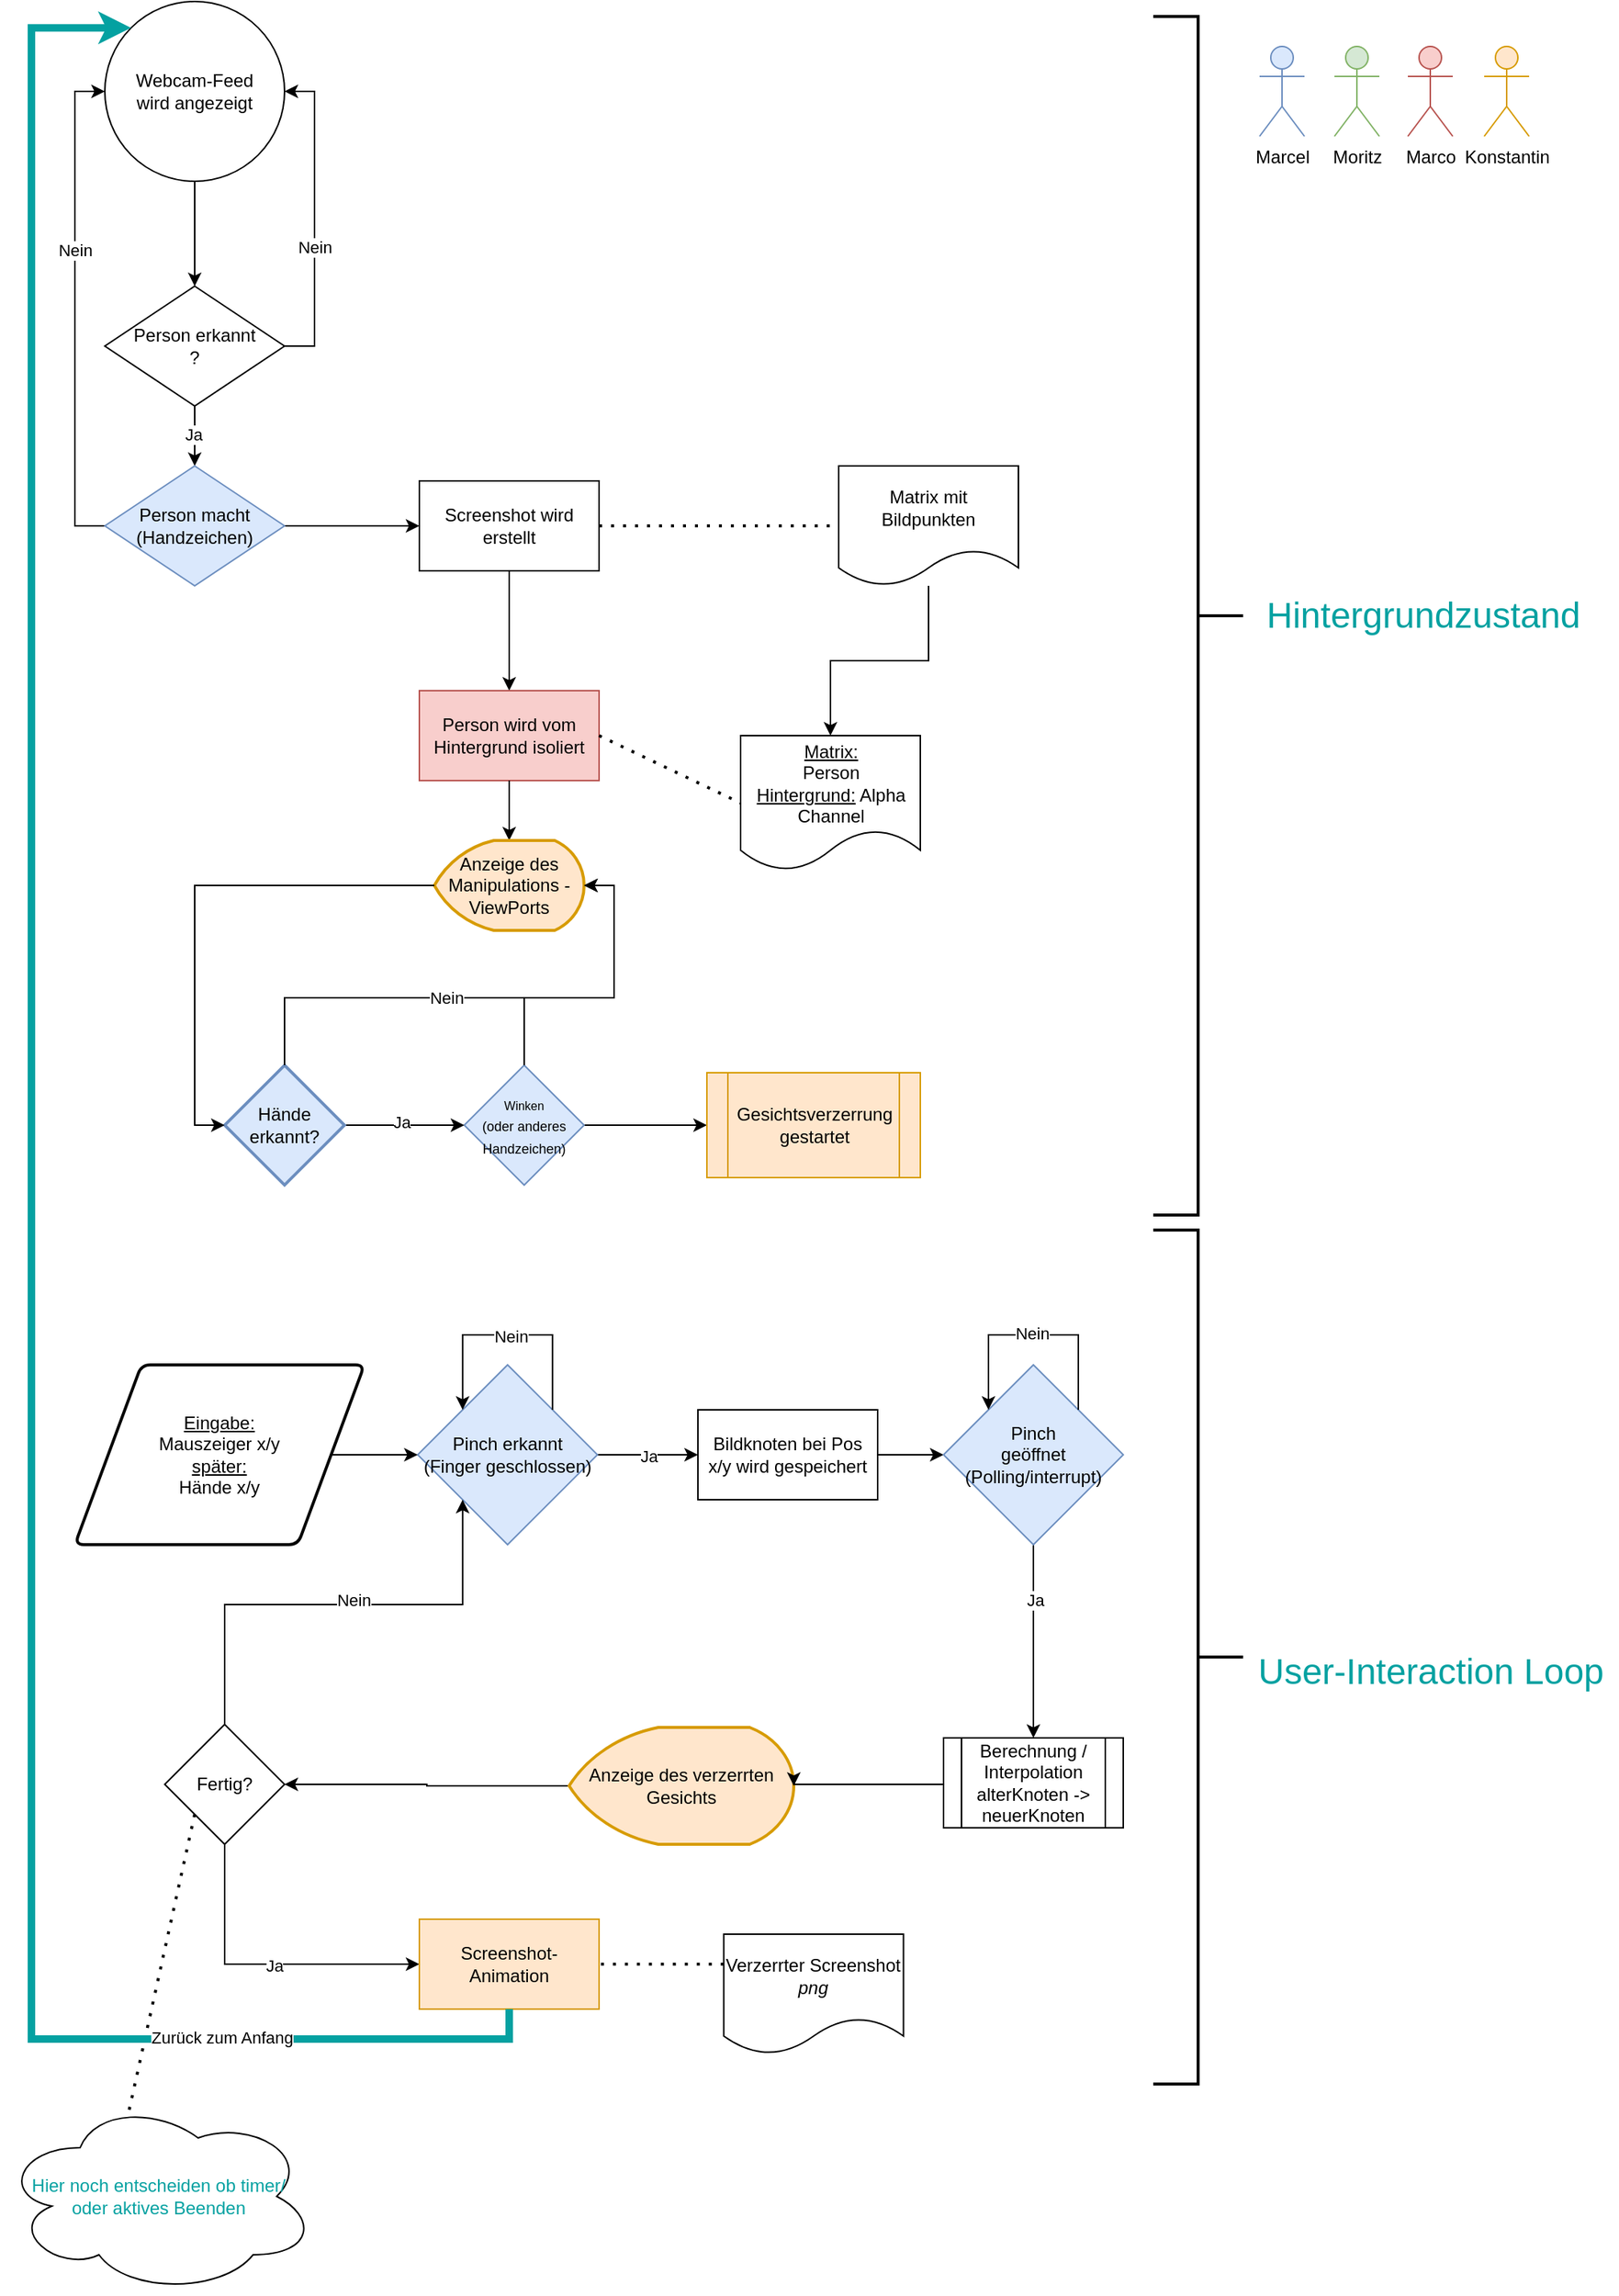 <mxfile version="24.2.3" type="github">
  <diagram name="Seite-1" id="0rNnAv-LZ8nm6S9U8uO2">
    <mxGraphModel dx="1195" dy="615" grid="1" gridSize="10" guides="1" tooltips="1" connect="1" arrows="1" fold="1" page="1" pageScale="1" pageWidth="1169" pageHeight="1654" math="0" shadow="0">
      <root>
        <mxCell id="0" />
        <mxCell id="1" parent="0" />
        <mxCell id="sKs8_Zy8irF9QauRKLZt-22" style="edgeStyle=orthogonalEdgeStyle;rounded=0;orthogonalLoop=1;jettySize=auto;html=1;exitX=0.5;exitY=1;exitDx=0;exitDy=0;entryX=0.5;entryY=0;entryDx=0;entryDy=0;" parent="1" source="vnq03bz3jPPLvqrseogL-2" target="vnq03bz3jPPLvqrseogL-5" edge="1">
          <mxGeometry relative="1" as="geometry" />
        </mxCell>
        <mxCell id="vnq03bz3jPPLvqrseogL-2" value="Webcam-Feed&lt;div&gt;wird angezeigt&lt;/div&gt;" style="ellipse;whiteSpace=wrap;html=1;aspect=fixed;" parent="1" vertex="1">
          <mxGeometry x="69" width="120" height="120" as="geometry" />
        </mxCell>
        <mxCell id="vnq03bz3jPPLvqrseogL-6" style="edgeStyle=orthogonalEdgeStyle;rounded=0;orthogonalLoop=1;jettySize=auto;html=1;exitX=1;exitY=0.5;exitDx=0;exitDy=0;entryX=1;entryY=0.5;entryDx=0;entryDy=0;" parent="1" source="vnq03bz3jPPLvqrseogL-5" target="vnq03bz3jPPLvqrseogL-2" edge="1">
          <mxGeometry relative="1" as="geometry" />
        </mxCell>
        <mxCell id="vnq03bz3jPPLvqrseogL-7" value="Nein" style="edgeLabel;html=1;align=center;verticalAlign=middle;resizable=0;points=[];" parent="vnq03bz3jPPLvqrseogL-6" vertex="1" connectable="0">
          <mxGeometry x="-0.175" relative="1" as="geometry">
            <mxPoint as="offset" />
          </mxGeometry>
        </mxCell>
        <mxCell id="sKs8_Zy8irF9QauRKLZt-3" style="edgeStyle=orthogonalEdgeStyle;rounded=0;orthogonalLoop=1;jettySize=auto;html=1;exitX=0.5;exitY=1;exitDx=0;exitDy=0;entryX=0.5;entryY=0;entryDx=0;entryDy=0;" parent="1" source="vnq03bz3jPPLvqrseogL-5" target="sKs8_Zy8irF9QauRKLZt-2" edge="1">
          <mxGeometry relative="1" as="geometry" />
        </mxCell>
        <mxCell id="sKs8_Zy8irF9QauRKLZt-4" value="Ja" style="edgeLabel;html=1;align=center;verticalAlign=middle;resizable=0;points=[];" parent="sKs8_Zy8irF9QauRKLZt-3" connectable="0" vertex="1">
          <mxGeometry x="-0.067" y="-1" relative="1" as="geometry">
            <mxPoint as="offset" />
          </mxGeometry>
        </mxCell>
        <mxCell id="vnq03bz3jPPLvqrseogL-5" value="Person erkannt&lt;div&gt;?&lt;/div&gt;" style="rhombus;whiteSpace=wrap;html=1;" parent="1" vertex="1">
          <mxGeometry x="69" y="190" width="120" height="80" as="geometry" />
        </mxCell>
        <mxCell id="sKs8_Zy8irF9QauRKLZt-5" style="edgeStyle=orthogonalEdgeStyle;rounded=0;orthogonalLoop=1;jettySize=auto;html=1;exitX=0;exitY=0.5;exitDx=0;exitDy=0;entryX=0;entryY=0.5;entryDx=0;entryDy=0;" parent="1" source="sKs8_Zy8irF9QauRKLZt-2" target="vnq03bz3jPPLvqrseogL-2" edge="1">
          <mxGeometry relative="1" as="geometry" />
        </mxCell>
        <mxCell id="sKs8_Zy8irF9QauRKLZt-6" value="Nein" style="edgeLabel;html=1;align=center;verticalAlign=middle;resizable=0;points=[];" parent="sKs8_Zy8irF9QauRKLZt-5" connectable="0" vertex="1">
          <mxGeometry x="-0.03" relative="1" as="geometry">
            <mxPoint y="-44" as="offset" />
          </mxGeometry>
        </mxCell>
        <mxCell id="sKs8_Zy8irF9QauRKLZt-8" style="edgeStyle=orthogonalEdgeStyle;rounded=0;orthogonalLoop=1;jettySize=auto;html=1;exitX=1;exitY=0.5;exitDx=0;exitDy=0;entryX=0;entryY=0.5;entryDx=0;entryDy=0;" parent="1" source="sKs8_Zy8irF9QauRKLZt-2" target="sKs8_Zy8irF9QauRKLZt-7" edge="1">
          <mxGeometry relative="1" as="geometry" />
        </mxCell>
        <mxCell id="sKs8_Zy8irF9QauRKLZt-2" value="Person macht (Handzeichen)" style="rhombus;whiteSpace=wrap;html=1;fillColor=#dae8fc;strokeColor=#6c8ebf;" parent="1" vertex="1">
          <mxGeometry x="69" y="310" width="120" height="80" as="geometry" />
        </mxCell>
        <mxCell id="sKs8_Zy8irF9QauRKLZt-13" value="" style="edgeStyle=orthogonalEdgeStyle;rounded=0;orthogonalLoop=1;jettySize=auto;html=1;" parent="1" source="sKs8_Zy8irF9QauRKLZt-7" target="sKs8_Zy8irF9QauRKLZt-12" edge="1">
          <mxGeometry relative="1" as="geometry" />
        </mxCell>
        <mxCell id="sKs8_Zy8irF9QauRKLZt-7" value="Screenshot wird erstellt" style="rounded=0;whiteSpace=wrap;html=1;" parent="1" vertex="1">
          <mxGeometry x="279" y="320" width="120" height="60" as="geometry" />
        </mxCell>
        <mxCell id="sKs8_Zy8irF9QauRKLZt-15" style="edgeStyle=orthogonalEdgeStyle;rounded=0;orthogonalLoop=1;jettySize=auto;html=1;" parent="1" source="sKs8_Zy8irF9QauRKLZt-9" target="sKs8_Zy8irF9QauRKLZt-14" edge="1">
          <mxGeometry relative="1" as="geometry" />
        </mxCell>
        <mxCell id="sKs8_Zy8irF9QauRKLZt-9" value="Matrix mit Bildpunkten" style="shape=document;whiteSpace=wrap;html=1;boundedLbl=1;" parent="1" vertex="1">
          <mxGeometry x="559" y="310" width="120" height="80" as="geometry" />
        </mxCell>
        <mxCell id="sKs8_Zy8irF9QauRKLZt-11" value="" style="endArrow=none;dashed=1;html=1;dashPattern=1 3;strokeWidth=2;rounded=0;exitX=1;exitY=0.5;exitDx=0;exitDy=0;entryX=0;entryY=0.5;entryDx=0;entryDy=0;" parent="1" source="sKs8_Zy8irF9QauRKLZt-7" target="sKs8_Zy8irF9QauRKLZt-9" edge="1">
          <mxGeometry width="50" height="50" relative="1" as="geometry">
            <mxPoint x="399" y="390" as="sourcePoint" />
            <mxPoint x="519" y="350" as="targetPoint" />
          </mxGeometry>
        </mxCell>
        <mxCell id="sKs8_Zy8irF9QauRKLZt-12" value="Person wird vom Hintergrund isoliert" style="rounded=0;whiteSpace=wrap;html=1;fillColor=#f8cecc;strokeColor=#b85450;" parent="1" vertex="1">
          <mxGeometry x="279" y="460" width="120" height="60" as="geometry" />
        </mxCell>
        <mxCell id="sKs8_Zy8irF9QauRKLZt-14" value="&lt;u&gt;Matrix:&lt;/u&gt;&lt;br&gt;Person&lt;br&gt;&lt;u&gt;Hintergrund:&lt;/u&gt; Alpha Channel" style="shape=document;whiteSpace=wrap;html=1;boundedLbl=1;" parent="1" vertex="1">
          <mxGeometry x="493.5" y="490" width="120" height="90" as="geometry" />
        </mxCell>
        <mxCell id="sKs8_Zy8irF9QauRKLZt-16" value="" style="endArrow=none;dashed=1;html=1;dashPattern=1 3;strokeWidth=2;rounded=0;exitX=1;exitY=0.5;exitDx=0;exitDy=0;entryX=0;entryY=0.5;entryDx=0;entryDy=0;" parent="1" source="sKs8_Zy8irF9QauRKLZt-12" target="sKs8_Zy8irF9QauRKLZt-14" edge="1">
          <mxGeometry width="50" height="50" relative="1" as="geometry">
            <mxPoint x="399" y="459.17" as="sourcePoint" />
            <mxPoint x="559" y="459.17" as="targetPoint" />
          </mxGeometry>
        </mxCell>
        <mxCell id="sKs8_Zy8irF9QauRKLZt-18" value="" style="endArrow=classic;html=1;rounded=0;exitX=0.5;exitY=1;exitDx=0;exitDy=0;entryX=0.5;entryY=0;entryDx=0;entryDy=0;" parent="1" source="sKs8_Zy8irF9QauRKLZt-12" edge="1">
          <mxGeometry width="50" height="50" relative="1" as="geometry">
            <mxPoint x="399" y="560" as="sourcePoint" />
            <mxPoint x="339" y="560" as="targetPoint" />
          </mxGeometry>
        </mxCell>
        <mxCell id="sKs8_Zy8irF9QauRKLZt-21" value="Anzeige des Manipulations - ViewPorts" style="strokeWidth=2;html=1;shape=mxgraph.flowchart.display;whiteSpace=wrap;fillColor=#ffe6cc;strokeColor=#d79b00;" parent="1" vertex="1">
          <mxGeometry x="289" y="560" width="100" height="60" as="geometry" />
        </mxCell>
        <mxCell id="b5AtYXut7EkMcKQ-zbWJ-2" style="edgeStyle=orthogonalEdgeStyle;rounded=0;orthogonalLoop=1;jettySize=auto;html=1;exitX=1;exitY=0.5;exitDx=0;exitDy=0;entryX=0;entryY=0.5;entryDx=0;entryDy=0;" parent="1" source="iQTxWNrrPPeyvD-cywjf-3" target="b5AtYXut7EkMcKQ-zbWJ-1" edge="1">
          <mxGeometry relative="1" as="geometry" />
        </mxCell>
        <mxCell id="iQTxWNrrPPeyvD-cywjf-3" value="&lt;font style=&quot;font-size: 8px;&quot;&gt;Winken&lt;/font&gt;&lt;div&gt;&lt;font style=&quot;font-size: 9px;&quot;&gt;(oder anderes Handzeichen)&lt;/font&gt;&lt;/div&gt;" style="rhombus;whiteSpace=wrap;html=1;fillColor=#dae8fc;strokeColor=#6c8ebf;" parent="1" vertex="1">
          <mxGeometry x="309" y="710" width="80" height="80" as="geometry" />
        </mxCell>
        <mxCell id="xqLiQh0pHoMnN5wRpcwc-6" style="edgeStyle=orthogonalEdgeStyle;rounded=0;orthogonalLoop=1;jettySize=auto;html=1;exitX=1;exitY=0.5;exitDx=0;exitDy=0;exitPerimeter=0;entryX=0;entryY=0.5;entryDx=0;entryDy=0;" parent="1" source="xqLiQh0pHoMnN5wRpcwc-4" target="iQTxWNrrPPeyvD-cywjf-3" edge="1">
          <mxGeometry relative="1" as="geometry" />
        </mxCell>
        <mxCell id="xqLiQh0pHoMnN5wRpcwc-11" value="Ja" style="edgeLabel;html=1;align=center;verticalAlign=middle;resizable=0;points=[];" parent="xqLiQh0pHoMnN5wRpcwc-6" connectable="0" vertex="1">
          <mxGeometry x="-0.05" y="2" relative="1" as="geometry">
            <mxPoint as="offset" />
          </mxGeometry>
        </mxCell>
        <mxCell id="xqLiQh0pHoMnN5wRpcwc-4" value="Hände&lt;div&gt;erkannt?&lt;/div&gt;" style="strokeWidth=2;html=1;shape=mxgraph.flowchart.decision;whiteSpace=wrap;fillColor=#dae8fc;strokeColor=#6c8ebf;" parent="1" vertex="1">
          <mxGeometry x="149" y="710" width="80" height="80" as="geometry" />
        </mxCell>
        <mxCell id="xqLiQh0pHoMnN5wRpcwc-5" style="edgeStyle=orthogonalEdgeStyle;rounded=0;orthogonalLoop=1;jettySize=auto;html=1;exitX=0;exitY=0.5;exitDx=0;exitDy=0;exitPerimeter=0;entryX=0;entryY=0.5;entryDx=0;entryDy=0;entryPerimeter=0;" parent="1" source="sKs8_Zy8irF9QauRKLZt-21" target="xqLiQh0pHoMnN5wRpcwc-4" edge="1">
          <mxGeometry relative="1" as="geometry" />
        </mxCell>
        <mxCell id="xqLiQh0pHoMnN5wRpcwc-7" style="edgeStyle=orthogonalEdgeStyle;rounded=0;orthogonalLoop=1;jettySize=auto;html=1;exitX=0.5;exitY=0;exitDx=0;exitDy=0;exitPerimeter=0;entryX=1;entryY=0.5;entryDx=0;entryDy=0;entryPerimeter=0;" parent="1" source="xqLiQh0pHoMnN5wRpcwc-4" target="sKs8_Zy8irF9QauRKLZt-21" edge="1">
          <mxGeometry relative="1" as="geometry" />
        </mxCell>
        <mxCell id="xqLiQh0pHoMnN5wRpcwc-8" value="Nein" style="edgeLabel;html=1;align=center;verticalAlign=middle;resizable=0;points=[];" parent="xqLiQh0pHoMnN5wRpcwc-7" connectable="0" vertex="1">
          <mxGeometry x="-0.15" relative="1" as="geometry">
            <mxPoint as="offset" />
          </mxGeometry>
        </mxCell>
        <mxCell id="xqLiQh0pHoMnN5wRpcwc-10" style="edgeStyle=orthogonalEdgeStyle;rounded=0;orthogonalLoop=1;jettySize=auto;html=1;exitX=0.5;exitY=0;exitDx=0;exitDy=0;entryX=1;entryY=0.5;entryDx=0;entryDy=0;entryPerimeter=0;" parent="1" source="iQTxWNrrPPeyvD-cywjf-3" target="sKs8_Zy8irF9QauRKLZt-21" edge="1">
          <mxGeometry relative="1" as="geometry" />
        </mxCell>
        <mxCell id="xqLiQh0pHoMnN5wRpcwc-12" value="&lt;u&gt;Eingabe:&lt;br&gt;&lt;/u&gt;&lt;div&gt;Mauszeiger x/y&lt;/div&gt;&lt;div&gt;&lt;u&gt;später:&lt;/u&gt;&lt;/div&gt;&lt;div&gt;Hände x/y&lt;/div&gt;" style="shape=parallelogram;html=1;strokeWidth=2;perimeter=parallelogramPerimeter;whiteSpace=wrap;rounded=1;arcSize=12;size=0.23;" parent="1" vertex="1">
          <mxGeometry x="49" y="910" width="193.33" height="120" as="geometry" />
        </mxCell>
        <mxCell id="b5AtYXut7EkMcKQ-zbWJ-1" value="Gesichtsverzerrung&lt;div&gt;gestartet&lt;/div&gt;" style="shape=process;whiteSpace=wrap;html=1;backgroundOutline=1;fillColor=#ffe6cc;strokeColor=#d79b00;" parent="1" vertex="1">
          <mxGeometry x="471" y="715" width="142.5" height="70" as="geometry" />
        </mxCell>
        <mxCell id="iVIaXmmJ1rTPQKhIoZ1O-6" style="edgeStyle=orthogonalEdgeStyle;rounded=0;orthogonalLoop=1;jettySize=auto;html=1;exitX=1;exitY=0.5;exitDx=0;exitDy=0;entryX=0;entryY=0.5;entryDx=0;entryDy=0;" parent="1" source="b5AtYXut7EkMcKQ-zbWJ-3" target="iVIaXmmJ1rTPQKhIoZ1O-8" edge="1">
          <mxGeometry relative="1" as="geometry">
            <mxPoint x="449" y="990" as="targetPoint" />
          </mxGeometry>
        </mxCell>
        <mxCell id="iVIaXmmJ1rTPQKhIoZ1O-7" value="Ja" style="edgeLabel;html=1;align=center;verticalAlign=middle;resizable=0;points=[];" parent="iVIaXmmJ1rTPQKhIoZ1O-6" connectable="0" vertex="1">
          <mxGeometry x="0.006" relative="1" as="geometry">
            <mxPoint y="1" as="offset" />
          </mxGeometry>
        </mxCell>
        <mxCell id="b5AtYXut7EkMcKQ-zbWJ-3" value="Pinch erkannt&lt;div&gt;(Finger geschlossen)&lt;/div&gt;" style="rhombus;whiteSpace=wrap;html=1;fillColor=#dae8fc;strokeColor=#6c8ebf;" parent="1" vertex="1">
          <mxGeometry x="277.9" y="910" width="120" height="120" as="geometry" />
        </mxCell>
        <mxCell id="iVIaXmmJ1rTPQKhIoZ1O-1" style="edgeStyle=orthogonalEdgeStyle;rounded=0;orthogonalLoop=1;jettySize=auto;html=1;exitX=1;exitY=0.5;exitDx=0;exitDy=0;" parent="1" source="xqLiQh0pHoMnN5wRpcwc-12" edge="1">
          <mxGeometry relative="1" as="geometry">
            <mxPoint x="277.9" y="970" as="targetPoint" />
            <mxPoint x="148.997" y="970" as="sourcePoint" />
          </mxGeometry>
        </mxCell>
        <mxCell id="iVIaXmmJ1rTPQKhIoZ1O-3" style="edgeStyle=orthogonalEdgeStyle;rounded=0;orthogonalLoop=1;jettySize=auto;html=1;exitX=1;exitY=0;exitDx=0;exitDy=0;entryX=0;entryY=0;entryDx=0;entryDy=0;" parent="1" source="b5AtYXut7EkMcKQ-zbWJ-3" target="b5AtYXut7EkMcKQ-zbWJ-3" edge="1">
          <mxGeometry relative="1" as="geometry">
            <Array as="points">
              <mxPoint x="367.9" y="890" />
              <mxPoint x="307.9" y="890" />
            </Array>
          </mxGeometry>
        </mxCell>
        <mxCell id="iVIaXmmJ1rTPQKhIoZ1O-5" value="Nein" style="edgeLabel;html=1;align=center;verticalAlign=middle;resizable=0;points=[];" parent="iVIaXmmJ1rTPQKhIoZ1O-3" connectable="0" vertex="1">
          <mxGeometry x="-0.025" y="1" relative="1" as="geometry">
            <mxPoint as="offset" />
          </mxGeometry>
        </mxCell>
        <mxCell id="iVIaXmmJ1rTPQKhIoZ1O-10" style="edgeStyle=orthogonalEdgeStyle;rounded=0;orthogonalLoop=1;jettySize=auto;html=1;exitX=1;exitY=0.5;exitDx=0;exitDy=0;entryX=0;entryY=0.5;entryDx=0;entryDy=0;" parent="1" source="iVIaXmmJ1rTPQKhIoZ1O-8" target="iVIaXmmJ1rTPQKhIoZ1O-9" edge="1">
          <mxGeometry relative="1" as="geometry" />
        </mxCell>
        <mxCell id="iVIaXmmJ1rTPQKhIoZ1O-8" value="Bildknoten bei Pos x/y wird gespeichert" style="rounded=0;whiteSpace=wrap;html=1;" parent="1" vertex="1">
          <mxGeometry x="465" y="940" width="120" height="60" as="geometry" />
        </mxCell>
        <mxCell id="iVIaXmmJ1rTPQKhIoZ1O-15" style="edgeStyle=orthogonalEdgeStyle;rounded=0;orthogonalLoop=1;jettySize=auto;html=1;exitX=0.5;exitY=1;exitDx=0;exitDy=0;entryX=0.5;entryY=0;entryDx=0;entryDy=0;" parent="1" source="iVIaXmmJ1rTPQKhIoZ1O-9" target="iVIaXmmJ1rTPQKhIoZ1O-13" edge="1">
          <mxGeometry relative="1" as="geometry" />
        </mxCell>
        <mxCell id="iVIaXmmJ1rTPQKhIoZ1O-16" value="Ja" style="edgeLabel;html=1;align=center;verticalAlign=middle;resizable=0;points=[];" parent="iVIaXmmJ1rTPQKhIoZ1O-15" connectable="0" vertex="1">
          <mxGeometry x="-0.436" y="2" relative="1" as="geometry">
            <mxPoint x="-1" as="offset" />
          </mxGeometry>
        </mxCell>
        <mxCell id="iVIaXmmJ1rTPQKhIoZ1O-9" value="Pinch&lt;div&gt;geöffnet&lt;/div&gt;&lt;div&gt;(Polling/interrupt)&lt;/div&gt;" style="rhombus;whiteSpace=wrap;html=1;fillColor=#dae8fc;strokeColor=#6c8ebf;" parent="1" vertex="1">
          <mxGeometry x="629" y="910" width="120" height="120" as="geometry" />
        </mxCell>
        <mxCell id="iVIaXmmJ1rTPQKhIoZ1O-11" style="edgeStyle=orthogonalEdgeStyle;rounded=0;orthogonalLoop=1;jettySize=auto;html=1;exitX=1;exitY=0;exitDx=0;exitDy=0;entryX=0;entryY=0;entryDx=0;entryDy=0;" parent="1" source="iVIaXmmJ1rTPQKhIoZ1O-9" target="iVIaXmmJ1rTPQKhIoZ1O-9" edge="1">
          <mxGeometry relative="1" as="geometry">
            <Array as="points">
              <mxPoint x="719" y="890" />
              <mxPoint x="659" y="890" />
            </Array>
          </mxGeometry>
        </mxCell>
        <mxCell id="iVIaXmmJ1rTPQKhIoZ1O-12" value="Nein" style="edgeLabel;html=1;align=center;verticalAlign=middle;resizable=0;points=[];" parent="iVIaXmmJ1rTPQKhIoZ1O-11" connectable="0" vertex="1">
          <mxGeometry x="0.012" y="-1" relative="1" as="geometry">
            <mxPoint as="offset" />
          </mxGeometry>
        </mxCell>
        <mxCell id="iVIaXmmJ1rTPQKhIoZ1O-13" value="Berechnung / Interpolation&lt;div&gt;alterKnoten -&amp;gt; neuerKnoten&lt;/div&gt;" style="shape=process;whiteSpace=wrap;html=1;backgroundOutline=1;" parent="1" vertex="1">
          <mxGeometry x="629" y="1159" width="120" height="60" as="geometry" />
        </mxCell>
        <mxCell id="F2SQ-D9NaZd_eeE__i-m-14" style="edgeStyle=orthogonalEdgeStyle;rounded=0;orthogonalLoop=1;jettySize=auto;html=1;exitX=0;exitY=0.5;exitDx=0;exitDy=0;exitPerimeter=0;entryX=1;entryY=0.5;entryDx=0;entryDy=0;" parent="1" source="iVIaXmmJ1rTPQKhIoZ1O-17" target="F2SQ-D9NaZd_eeE__i-m-11" edge="1">
          <mxGeometry relative="1" as="geometry" />
        </mxCell>
        <mxCell id="iVIaXmmJ1rTPQKhIoZ1O-17" value="Anzeige des verzerrten Gesichts" style="strokeWidth=2;html=1;shape=mxgraph.flowchart.display;whiteSpace=wrap;fillColor=#ffe6cc;strokeColor=#d79b00;" parent="1" vertex="1">
          <mxGeometry x="379" y="1152" width="150" height="78" as="geometry" />
        </mxCell>
        <mxCell id="iVIaXmmJ1rTPQKhIoZ1O-18" style="edgeStyle=orthogonalEdgeStyle;rounded=0;orthogonalLoop=1;jettySize=auto;html=1;exitX=0;exitY=0.5;exitDx=0;exitDy=0;entryX=1;entryY=0.5;entryDx=0;entryDy=0;entryPerimeter=0;" parent="1" source="iVIaXmmJ1rTPQKhIoZ1O-13" target="iVIaXmmJ1rTPQKhIoZ1O-17" edge="1">
          <mxGeometry relative="1" as="geometry">
            <Array as="points">
              <mxPoint x="629" y="1190" />
              <mxPoint x="529" y="1190" />
            </Array>
          </mxGeometry>
        </mxCell>
        <mxCell id="F2SQ-D9NaZd_eeE__i-m-1" value="" style="strokeWidth=2;html=1;shape=mxgraph.flowchart.annotation_2;align=left;labelPosition=right;pointerEvents=1;rotation=-180;" parent="1" vertex="1">
          <mxGeometry x="769" y="820" width="60" height="570" as="geometry" />
        </mxCell>
        <mxCell id="F2SQ-D9NaZd_eeE__i-m-2" value="&lt;font color=&quot;#04a1a1&quot; style=&quot;font-size: 24px;&quot;&gt;Hintergrundzustand&lt;/font&gt;" style="text;html=1;align=center;verticalAlign=middle;resizable=0;points=[];autosize=1;strokeColor=none;fillColor=none;" parent="1" vertex="1">
          <mxGeometry x="834" y="390" width="230" height="40" as="geometry" />
        </mxCell>
        <mxCell id="F2SQ-D9NaZd_eeE__i-m-5" value="" style="strokeWidth=2;html=1;shape=mxgraph.flowchart.annotation_2;align=left;labelPosition=right;pointerEvents=1;rotation=-180;" parent="1" vertex="1">
          <mxGeometry x="769" y="10" width="60" height="800" as="geometry" />
        </mxCell>
        <mxCell id="F2SQ-D9NaZd_eeE__i-m-6" value="&lt;font color=&quot;#04a1a1&quot; style=&quot;font-size: 24px;&quot;&gt;User-Interaction Loop&lt;/font&gt;" style="text;html=1;align=center;verticalAlign=middle;resizable=0;points=[];autosize=1;strokeColor=none;fillColor=none;" parent="1" vertex="1">
          <mxGeometry x="829" y="1095" width="250" height="40" as="geometry" />
        </mxCell>
        <mxCell id="F2SQ-D9NaZd_eeE__i-m-15" style="edgeStyle=orthogonalEdgeStyle;rounded=0;orthogonalLoop=1;jettySize=auto;html=1;exitX=0.5;exitY=0;exitDx=0;exitDy=0;entryX=0;entryY=1;entryDx=0;entryDy=0;" parent="1" source="F2SQ-D9NaZd_eeE__i-m-11" target="b5AtYXut7EkMcKQ-zbWJ-3" edge="1">
          <mxGeometry relative="1" as="geometry">
            <Array as="points">
              <mxPoint x="149" y="1070" />
              <mxPoint x="308" y="1070" />
            </Array>
          </mxGeometry>
        </mxCell>
        <mxCell id="F2SQ-D9NaZd_eeE__i-m-16" value="Nein" style="edgeLabel;html=1;align=center;verticalAlign=middle;resizable=0;points=[];" parent="F2SQ-D9NaZd_eeE__i-m-15" connectable="0" vertex="1">
          <mxGeometry x="0.07" y="3" relative="1" as="geometry">
            <mxPoint as="offset" />
          </mxGeometry>
        </mxCell>
        <mxCell id="F2SQ-D9NaZd_eeE__i-m-18" style="edgeStyle=orthogonalEdgeStyle;rounded=0;orthogonalLoop=1;jettySize=auto;html=1;exitX=0.5;exitY=1;exitDx=0;exitDy=0;entryX=0;entryY=0.5;entryDx=0;entryDy=0;" parent="1" source="F2SQ-D9NaZd_eeE__i-m-11" target="F2SQ-D9NaZd_eeE__i-m-20" edge="1">
          <mxGeometry relative="1" as="geometry">
            <mxPoint x="269" y="1310" as="targetPoint" />
          </mxGeometry>
        </mxCell>
        <mxCell id="F2SQ-D9NaZd_eeE__i-m-19" value="Ja" style="edgeLabel;html=1;align=center;verticalAlign=middle;resizable=0;points=[];" parent="F2SQ-D9NaZd_eeE__i-m-18" connectable="0" vertex="1">
          <mxGeometry x="0.076" y="-1" relative="1" as="geometry">
            <mxPoint as="offset" />
          </mxGeometry>
        </mxCell>
        <mxCell id="F2SQ-D9NaZd_eeE__i-m-11" value="Fertig?" style="rhombus;whiteSpace=wrap;html=1;" parent="1" vertex="1">
          <mxGeometry x="109" y="1150" width="80" height="80" as="geometry" />
        </mxCell>
        <mxCell id="F2SQ-D9NaZd_eeE__i-m-12" value="&lt;font color=&quot;#04a1a1&quot;&gt;Hier noch entscheiden ob timer/&lt;/font&gt;&lt;div&gt;&lt;font color=&quot;#04a1a1&quot;&gt;oder aktives Beenden&lt;/font&gt;&lt;/div&gt;" style="ellipse;shape=cloud;whiteSpace=wrap;html=1;" parent="1" vertex="1">
          <mxGeometry y="1400" width="210" height="130" as="geometry" />
        </mxCell>
        <mxCell id="F2SQ-D9NaZd_eeE__i-m-13" value="" style="endArrow=none;dashed=1;html=1;dashPattern=1 3;strokeWidth=2;rounded=0;entryX=0.4;entryY=0.1;entryDx=0;entryDy=0;entryPerimeter=0;exitX=0;exitY=1;exitDx=0;exitDy=0;" parent="1" source="F2SQ-D9NaZd_eeE__i-m-11" target="F2SQ-D9NaZd_eeE__i-m-12" edge="1">
          <mxGeometry width="50" height="50" relative="1" as="geometry">
            <mxPoint x="180" y="1210" as="sourcePoint" />
            <mxPoint x="239" y="1190" as="targetPoint" />
          </mxGeometry>
        </mxCell>
        <mxCell id="F2SQ-D9NaZd_eeE__i-m-20" value="Screenshot-Animation" style="rounded=0;whiteSpace=wrap;html=1;fillColor=#ffe6cc;strokeColor=#d79b00;" parent="1" vertex="1">
          <mxGeometry x="279" y="1280" width="120" height="60" as="geometry" />
        </mxCell>
        <mxCell id="F2SQ-D9NaZd_eeE__i-m-21" value="Verzerrter Screenshot&lt;div&gt;&lt;i&gt;png&lt;/i&gt;&lt;/div&gt;" style="shape=document;whiteSpace=wrap;html=1;boundedLbl=1;" parent="1" vertex="1">
          <mxGeometry x="482.25" y="1290" width="120" height="80" as="geometry" />
        </mxCell>
        <mxCell id="F2SQ-D9NaZd_eeE__i-m-22" value="" style="endArrow=none;dashed=1;html=1;dashPattern=1 3;strokeWidth=2;rounded=0;exitX=0;exitY=0.25;exitDx=0;exitDy=0;entryX=1;entryY=0.5;entryDx=0;entryDy=0;" parent="1" source="F2SQ-D9NaZd_eeE__i-m-21" target="F2SQ-D9NaZd_eeE__i-m-20" edge="1">
          <mxGeometry width="50" height="50" relative="1" as="geometry">
            <mxPoint x="499" y="1280" as="sourcePoint" />
            <mxPoint x="549" y="1230" as="targetPoint" />
          </mxGeometry>
        </mxCell>
        <mxCell id="F2SQ-D9NaZd_eeE__i-m-27" style="edgeStyle=orthogonalEdgeStyle;rounded=0;orthogonalLoop=1;jettySize=auto;html=1;exitX=0.5;exitY=1;exitDx=0;exitDy=0;entryX=0;entryY=0;entryDx=0;entryDy=0;strokeColor=#04A1A1;strokeWidth=5;" parent="1" source="F2SQ-D9NaZd_eeE__i-m-20" target="vnq03bz3jPPLvqrseogL-2" edge="1">
          <mxGeometry relative="1" as="geometry">
            <Array as="points">
              <mxPoint x="339" y="1360" />
              <mxPoint x="20" y="1360" />
              <mxPoint x="20" y="18" />
            </Array>
          </mxGeometry>
        </mxCell>
        <mxCell id="F2SQ-D9NaZd_eeE__i-m-28" value="Zurück zum Anfang" style="edgeLabel;html=1;align=center;verticalAlign=middle;resizable=0;points=[];" parent="F2SQ-D9NaZd_eeE__i-m-27" connectable="0" vertex="1">
          <mxGeometry x="-0.756" y="-1" relative="1" as="geometry">
            <mxPoint x="1" as="offset" />
          </mxGeometry>
        </mxCell>
        <mxCell id="tS6u7gCwgtn_NfWP6Jcv-1" value="Marcel" style="shape=umlActor;verticalLabelPosition=bottom;verticalAlign=top;html=1;outlineConnect=0;fillColor=#dae8fc;strokeColor=#6c8ebf;" vertex="1" parent="1">
          <mxGeometry x="840" y="30" width="30" height="60" as="geometry" />
        </mxCell>
        <mxCell id="tS6u7gCwgtn_NfWP6Jcv-2" value="Moritz" style="shape=umlActor;verticalLabelPosition=bottom;verticalAlign=top;html=1;outlineConnect=0;fillColor=#d5e8d4;strokeColor=#82b366;" vertex="1" parent="1">
          <mxGeometry x="890" y="30" width="30" height="60" as="geometry" />
        </mxCell>
        <mxCell id="tS6u7gCwgtn_NfWP6Jcv-3" value="Marco" style="shape=umlActor;verticalLabelPosition=bottom;verticalAlign=top;html=1;outlineConnect=0;fillColor=#f8cecc;strokeColor=#b85450;" vertex="1" parent="1">
          <mxGeometry x="939" y="30" width="30" height="60" as="geometry" />
        </mxCell>
        <mxCell id="tS6u7gCwgtn_NfWP6Jcv-5" value="Konstantin" style="shape=umlActor;verticalLabelPosition=bottom;verticalAlign=top;html=1;outlineConnect=0;fillColor=#ffe6cc;strokeColor=#d79b00;" vertex="1" parent="1">
          <mxGeometry x="990" y="30" width="30" height="60" as="geometry" />
        </mxCell>
      </root>
    </mxGraphModel>
  </diagram>
</mxfile>
